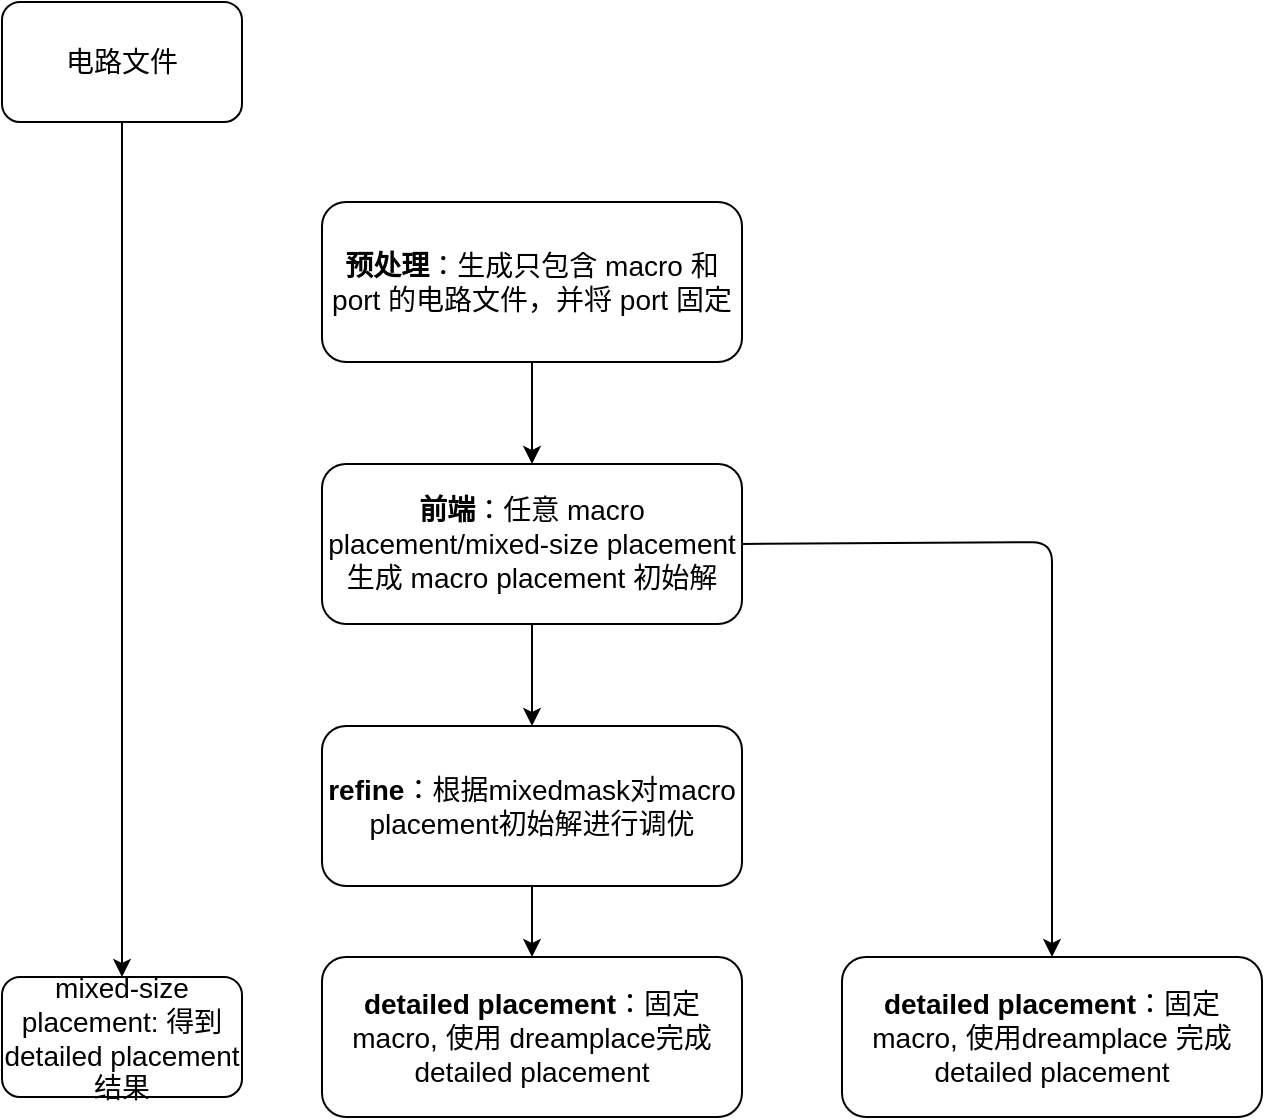 <mxfile>
    <diagram id="MoM-BOYqNaZbXBPeiV0j" name="Page-1">
        <mxGraphModel dx="476" dy="1951" grid="1" gridSize="10" guides="1" tooltips="1" connect="1" arrows="1" fold="1" page="1" pageScale="1" pageWidth="850" pageHeight="1100" math="0" shadow="0">
            <root>
                <mxCell id="0"/>
                <mxCell id="1" parent="0"/>
                <mxCell id="4" value="" style="edgeStyle=none;html=1;fontSize=14;" edge="1" parent="1" source="2" target="3">
                    <mxGeometry relative="1" as="geometry"/>
                </mxCell>
                <mxCell id="2" value="&lt;b style=&quot;font-size: 14px;&quot;&gt;预处理&lt;/b&gt;：生成只包含 macro 和 port 的电路文件，并将 port 固定" style="rounded=1;whiteSpace=wrap;html=1;fontSize=14;" vertex="1" parent="1">
                    <mxGeometry x="220" y="90" width="210" height="80" as="geometry"/>
                </mxCell>
                <mxCell id="6" value="" style="edgeStyle=none;html=1;fontSize=14;" edge="1" parent="1" source="3" target="5">
                    <mxGeometry relative="1" as="geometry"/>
                </mxCell>
                <mxCell id="10" value="" style="edgeStyle=none;html=1;exitX=1;exitY=0.5;exitDx=0;exitDy=0;fontSize=14;" edge="1" parent="1" source="3" target="9">
                    <mxGeometry relative="1" as="geometry">
                        <mxPoint x="470" y="240" as="sourcePoint"/>
                        <Array as="points">
                            <mxPoint x="585" y="260"/>
                        </Array>
                    </mxGeometry>
                </mxCell>
                <mxCell id="3" value="&lt;b style=&quot;font-size: 14px;&quot;&gt;前端&lt;/b&gt;：任意 macro placement/mixed-size placement 生成 macro placement 初始解" style="whiteSpace=wrap;html=1;rounded=1;fontSize=14;" vertex="1" parent="1">
                    <mxGeometry x="220" y="221" width="210" height="80" as="geometry"/>
                </mxCell>
                <mxCell id="8" value="" style="edgeStyle=none;html=1;fontSize=14;" edge="1" parent="1" source="5" target="7">
                    <mxGeometry relative="1" as="geometry"/>
                </mxCell>
                <mxCell id="5" value="&lt;b style=&quot;font-size: 14px;&quot;&gt;refine&lt;/b&gt;：根据mixedmask对macro placement初始解进行调优" style="whiteSpace=wrap;html=1;rounded=1;fontSize=14;" vertex="1" parent="1">
                    <mxGeometry x="220" y="352" width="210" height="80" as="geometry"/>
                </mxCell>
                <mxCell id="7" value="&lt;b style=&quot;font-size: 14px;&quot;&gt;detailed placement&lt;/b&gt;：固定macro, 使用 dreamplace完成detailed placement" style="whiteSpace=wrap;html=1;rounded=1;fontSize=14;" vertex="1" parent="1">
                    <mxGeometry x="220" y="467.5" width="210" height="80" as="geometry"/>
                </mxCell>
                <mxCell id="9" value="&lt;b style=&quot;font-size: 14px;&quot;&gt;detailed placement&lt;/b&gt;：固定 macro, 使用dreamplace 完成 detailed placement" style="whiteSpace=wrap;html=1;rounded=1;fontSize=14;" vertex="1" parent="1">
                    <mxGeometry x="480" y="467.5" width="210" height="80" as="geometry"/>
                </mxCell>
                <mxCell id="13" value="" style="edgeStyle=none;html=1;fontSize=14;" edge="1" parent="1" source="11" target="12">
                    <mxGeometry relative="1" as="geometry"/>
                </mxCell>
                <mxCell id="11" value="电路文件" style="rounded=1;whiteSpace=wrap;html=1;fontSize=14;" vertex="1" parent="1">
                    <mxGeometry x="60" y="-10" width="120" height="60" as="geometry"/>
                </mxCell>
                <mxCell id="12" value="mixed-size placement: 得到detailed placement结果" style="whiteSpace=wrap;html=1;fontSize=14;rounded=1;" vertex="1" parent="1">
                    <mxGeometry x="60" y="477.5" width="120" height="60" as="geometry"/>
                </mxCell>
            </root>
        </mxGraphModel>
    </diagram>
</mxfile>